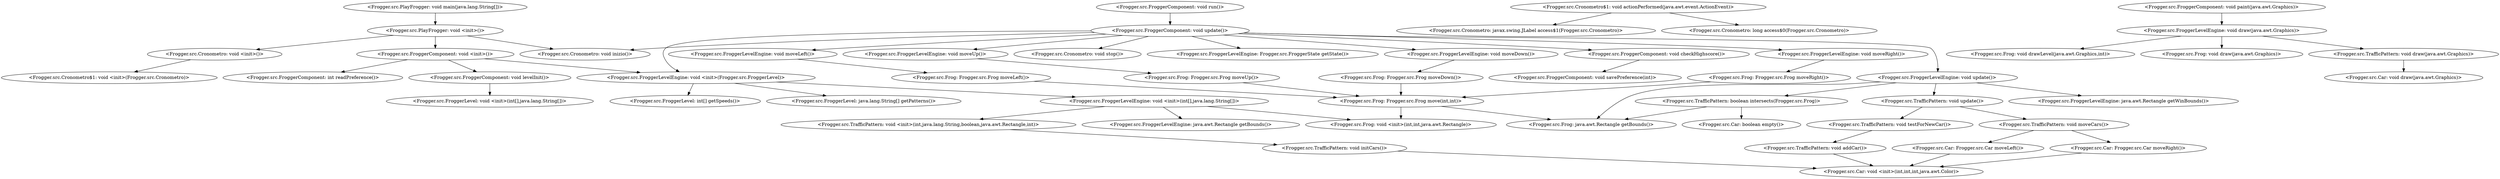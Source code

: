 digraph "Frogger" {
    "<Frogger.src.PlayFrogger: void main(java.lang.String[])>"
    "<Frogger.src.PlayFrogger: void <init>()>"
    "<Frogger.src.PlayFrogger: void main(java.lang.String[])>"->"<Frogger.src.PlayFrogger: void <init>()>";
    "<Frogger.src.Cronometro: void <init>()>"
    "<Frogger.src.PlayFrogger: void <init>()>"->"<Frogger.src.Cronometro: void <init>()>";
    "<Frogger.src.Cronometro: void inizio()>"
    "<Frogger.src.PlayFrogger: void <init>()>"->"<Frogger.src.Cronometro: void inizio()>";
    "<Frogger.src.FroggerComponent: void <init>()>"
    "<Frogger.src.PlayFrogger: void <init>()>"->"<Frogger.src.FroggerComponent: void <init>()>";
    "<Frogger.src.Cronometro$1: void <init>(Frogger.src.Cronometro)>"
    "<Frogger.src.Cronometro: void <init>()>"->"<Frogger.src.Cronometro$1: void <init>(Frogger.src.Cronometro)>";
    "<Frogger.src.FroggerComponent: int readPreference()>"
    "<Frogger.src.FroggerComponent: void <init>()>"->"<Frogger.src.FroggerComponent: int readPreference()>";
    "<Frogger.src.FroggerComponent: void levelInit()>"
    "<Frogger.src.FroggerComponent: void <init>()>"->"<Frogger.src.FroggerComponent: void levelInit()>";
    "<Frogger.src.FroggerLevelEngine: void <init>(Frogger.src.FroggerLevel)>"
    "<Frogger.src.FroggerComponent: void <init>()>"->"<Frogger.src.FroggerLevelEngine: void <init>(Frogger.src.FroggerLevel)>";
    "<Frogger.src.FroggerComponent: void run()>"
    "<Frogger.src.FroggerComponent: void update()>"
    "<Frogger.src.FroggerComponent: void run()>"->"<Frogger.src.FroggerComponent: void update()>";
    "<Frogger.src.FroggerLevel: void <init>(int[],java.lang.String[])>"
    "<Frogger.src.FroggerComponent: void levelInit()>"->"<Frogger.src.FroggerLevel: void <init>(int[],java.lang.String[])>";
    "<Frogger.src.FroggerLevel: int[] getSpeeds()>"
    "<Frogger.src.FroggerLevelEngine: void <init>(Frogger.src.FroggerLevel)>"->"<Frogger.src.FroggerLevel: int[] getSpeeds()>";
    "<Frogger.src.FroggerLevel: java.lang.String[] getPatterns()>"
    "<Frogger.src.FroggerLevelEngine: void <init>(Frogger.src.FroggerLevel)>"->"<Frogger.src.FroggerLevel: java.lang.String[] getPatterns()>";
    "<Frogger.src.FroggerLevelEngine: void <init>(int[],java.lang.String[])>"
    "<Frogger.src.FroggerLevelEngine: void <init>(Frogger.src.FroggerLevel)>"->"<Frogger.src.FroggerLevelEngine: void <init>(int[],java.lang.String[])>";
    "<Frogger.src.FroggerLevelEngine: void moveUp()>"
    "<Frogger.src.FroggerComponent: void update()>"->"<Frogger.src.FroggerLevelEngine: void moveUp()>";
    "<Frogger.src.FroggerLevelEngine: void moveDown()>"
    "<Frogger.src.FroggerComponent: void update()>"->"<Frogger.src.FroggerLevelEngine: void moveDown()>";
    "<Frogger.src.FroggerLevelEngine: void moveLeft()>"
    "<Frogger.src.FroggerComponent: void update()>"->"<Frogger.src.FroggerLevelEngine: void moveLeft()>";
    "<Frogger.src.FroggerLevelEngine: void moveRight()>"
    "<Frogger.src.FroggerComponent: void update()>"->"<Frogger.src.FroggerLevelEngine: void moveRight()>";
    "<Frogger.src.FroggerLevelEngine: void update()>"
    "<Frogger.src.FroggerComponent: void update()>"->"<Frogger.src.FroggerLevelEngine: void update()>";
    "<Frogger.src.Cronometro: void stop()>"
    "<Frogger.src.FroggerComponent: void update()>"->"<Frogger.src.Cronometro: void stop()>";
    "<Frogger.src.FroggerComponent: void update()>"->"<Frogger.src.FroggerLevelEngine: void <init>(Frogger.src.FroggerLevel)>";
    "<Frogger.src.FroggerComponent: void update()>"->"<Frogger.src.Cronometro: void inizio()>";
    "<Frogger.src.FroggerLevelEngine: Frogger.src.FroggerState getState()>"
    "<Frogger.src.FroggerComponent: void update()>"->"<Frogger.src.FroggerLevelEngine: Frogger.src.FroggerState getState()>";
    "<Frogger.src.FroggerComponent: void checkHighscore()>"
    "<Frogger.src.FroggerComponent: void update()>"->"<Frogger.src.FroggerComponent: void checkHighscore()>";
    "<Frogger.src.Cronometro$1: void actionPerformed(java.awt.event.ActionEvent)>"
    "<Frogger.src.Cronometro: javax.swing.JLabel access$1(Frogger.src.Cronometro)>"
    "<Frogger.src.Cronometro$1: void actionPerformed(java.awt.event.ActionEvent)>"->"<Frogger.src.Cronometro: javax.swing.JLabel access$1(Frogger.src.Cronometro)>";
    "<Frogger.src.Cronometro: long access$0(Frogger.src.Cronometro)>"
    "<Frogger.src.Cronometro$1: void actionPerformed(java.awt.event.ActionEvent)>"->"<Frogger.src.Cronometro: long access$0(Frogger.src.Cronometro)>";
    "<Frogger.src.FroggerLevelEngine: java.awt.Rectangle getBounds()>"
    "<Frogger.src.FroggerLevelEngine: void <init>(int[],java.lang.String[])>"->"<Frogger.src.FroggerLevelEngine: java.awt.Rectangle getBounds()>";
    "<Frogger.src.TrafficPattern: void <init>(int,java.lang.String,boolean,java.awt.Rectangle,int)>"
    "<Frogger.src.FroggerLevelEngine: void <init>(int[],java.lang.String[])>"->"<Frogger.src.TrafficPattern: void <init>(int,java.lang.String,boolean,java.awt.Rectangle,int)>";
    "<Frogger.src.Frog: void <init>(int,int,java.awt.Rectangle)>"
    "<Frogger.src.FroggerLevelEngine: void <init>(int[],java.lang.String[])>"->"<Frogger.src.Frog: void <init>(int,int,java.awt.Rectangle)>";
    "<Frogger.src.Frog: Frogger.src.Frog moveUp()>"
    "<Frogger.src.FroggerLevelEngine: void moveUp()>"->"<Frogger.src.Frog: Frogger.src.Frog moveUp()>";
    "<Frogger.src.Frog: Frogger.src.Frog moveDown()>"
    "<Frogger.src.FroggerLevelEngine: void moveDown()>"->"<Frogger.src.Frog: Frogger.src.Frog moveDown()>";
    "<Frogger.src.Frog: Frogger.src.Frog moveLeft()>"
    "<Frogger.src.FroggerLevelEngine: void moveLeft()>"->"<Frogger.src.Frog: Frogger.src.Frog moveLeft()>";
    "<Frogger.src.Frog: Frogger.src.Frog moveRight()>"
    "<Frogger.src.FroggerLevelEngine: void moveRight()>"->"<Frogger.src.Frog: Frogger.src.Frog moveRight()>";
    "<Frogger.src.TrafficPattern: void update()>"
    "<Frogger.src.FroggerLevelEngine: void update()>"->"<Frogger.src.TrafficPattern: void update()>";
    "<Frogger.src.TrafficPattern: boolean intersects(Frogger.src.Frog)>"
    "<Frogger.src.FroggerLevelEngine: void update()>"->"<Frogger.src.TrafficPattern: boolean intersects(Frogger.src.Frog)>";
    "<Frogger.src.FroggerLevelEngine: java.awt.Rectangle getWinBounds()>"
    "<Frogger.src.FroggerLevelEngine: void update()>"->"<Frogger.src.FroggerLevelEngine: java.awt.Rectangle getWinBounds()>";
    "<Frogger.src.Frog: java.awt.Rectangle getBounds()>"
    "<Frogger.src.FroggerLevelEngine: void update()>"->"<Frogger.src.Frog: java.awt.Rectangle getBounds()>";
    "<Frogger.src.FroggerComponent: void savePreference(int)>"
    "<Frogger.src.FroggerComponent: void checkHighscore()>"->"<Frogger.src.FroggerComponent: void savePreference(int)>";
    "<Frogger.src.TrafficPattern: void initCars()>"
    "<Frogger.src.TrafficPattern: void <init>(int,java.lang.String,boolean,java.awt.Rectangle,int)>"->"<Frogger.src.TrafficPattern: void initCars()>";
    "<Frogger.src.Frog: Frogger.src.Frog move(int,int)>"
    "<Frogger.src.Frog: Frogger.src.Frog moveUp()>"->"<Frogger.src.Frog: Frogger.src.Frog move(int,int)>";
    "<Frogger.src.Frog: Frogger.src.Frog moveDown()>"->"<Frogger.src.Frog: Frogger.src.Frog move(int,int)>";
    "<Frogger.src.Frog: Frogger.src.Frog moveLeft()>"->"<Frogger.src.Frog: Frogger.src.Frog move(int,int)>";
    "<Frogger.src.Frog: Frogger.src.Frog moveRight()>"->"<Frogger.src.Frog: Frogger.src.Frog move(int,int)>";
    "<Frogger.src.TrafficPattern: void moveCars()>"
    "<Frogger.src.TrafficPattern: void update()>"->"<Frogger.src.TrafficPattern: void moveCars()>";
    "<Frogger.src.TrafficPattern: void testForNewCar()>"
    "<Frogger.src.TrafficPattern: void update()>"->"<Frogger.src.TrafficPattern: void testForNewCar()>";
    "<Frogger.src.Car: boolean empty()>"
    "<Frogger.src.TrafficPattern: boolean intersects(Frogger.src.Frog)>"->"<Frogger.src.Car: boolean empty()>";
    "<Frogger.src.TrafficPattern: boolean intersects(Frogger.src.Frog)>"->"<Frogger.src.Frog: java.awt.Rectangle getBounds()>";
    "<Frogger.src.FroggerComponent: void paint(java.awt.Graphics)>"
    "<Frogger.src.FroggerLevelEngine: void draw(java.awt.Graphics)>"
    "<Frogger.src.FroggerComponent: void paint(java.awt.Graphics)>"->"<Frogger.src.FroggerLevelEngine: void draw(java.awt.Graphics)>";
    "<Frogger.src.Car: void <init>(int,int,int,java.awt.Color)>"
    "<Frogger.src.TrafficPattern: void initCars()>"->"<Frogger.src.Car: void <init>(int,int,int,java.awt.Color)>";
    "<Frogger.src.Frog: Frogger.src.Frog move(int,int)>"->"<Frogger.src.Frog: void <init>(int,int,java.awt.Rectangle)>";
    "<Frogger.src.Frog: Frogger.src.Frog move(int,int)>"->"<Frogger.src.Frog: java.awt.Rectangle getBounds()>";
    "<Frogger.src.Car: Frogger.src.Car moveLeft()>"
    "<Frogger.src.TrafficPattern: void moveCars()>"->"<Frogger.src.Car: Frogger.src.Car moveLeft()>";
    "<Frogger.src.Car: Frogger.src.Car moveRight()>"
    "<Frogger.src.TrafficPattern: void moveCars()>"->"<Frogger.src.Car: Frogger.src.Car moveRight()>";
    "<Frogger.src.TrafficPattern: void addCar()>"
    "<Frogger.src.TrafficPattern: void testForNewCar()>"->"<Frogger.src.TrafficPattern: void addCar()>";
    "<Frogger.src.Frog: void drawLevel(java.awt.Graphics,int)>"
    "<Frogger.src.FroggerLevelEngine: void draw(java.awt.Graphics)>"->"<Frogger.src.Frog: void drawLevel(java.awt.Graphics,int)>";
    "<Frogger.src.Frog: void draw(java.awt.Graphics)>"
    "<Frogger.src.FroggerLevelEngine: void draw(java.awt.Graphics)>"->"<Frogger.src.Frog: void draw(java.awt.Graphics)>";
    "<Frogger.src.TrafficPattern: void draw(java.awt.Graphics)>"
    "<Frogger.src.FroggerLevelEngine: void draw(java.awt.Graphics)>"->"<Frogger.src.TrafficPattern: void draw(java.awt.Graphics)>";
    "<Frogger.src.Car: Frogger.src.Car moveLeft()>"->"<Frogger.src.Car: void <init>(int,int,int,java.awt.Color)>";
    "<Frogger.src.Car: Frogger.src.Car moveRight()>"->"<Frogger.src.Car: void <init>(int,int,int,java.awt.Color)>";
    "<Frogger.src.TrafficPattern: void addCar()>"->"<Frogger.src.Car: void <init>(int,int,int,java.awt.Color)>";
    "<Frogger.src.Car: void draw(java.awt.Graphics)>"
    "<Frogger.src.TrafficPattern: void draw(java.awt.Graphics)>"->"<Frogger.src.Car: void draw(java.awt.Graphics)>";
}
